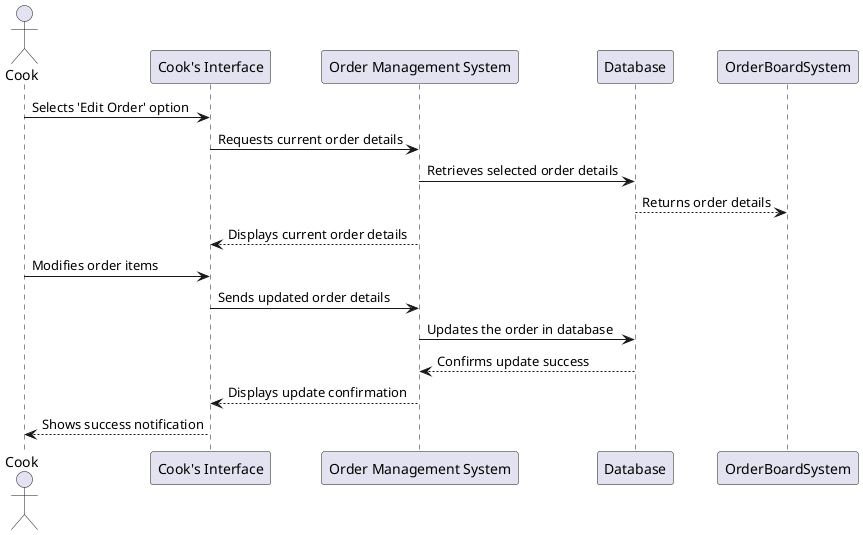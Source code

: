 @startuml
actor Cook
participant "Cook's Interface" as CookInterface
participant "Order Management System" as OrderSystem
participant "Database" as DB

Cook -> CookInterface : Selects 'Edit Order' option
CookInterface -> OrderSystem : Requests current order details
OrderSystem -> DB : Retrieves selected order details
DB --> OrderBoardSystem : Returns order details
OrderSystem --> CookInterface : Displays current order details

Cook -> CookInterface : Modifies order items
CookInterface -> OrderSystem : Sends updated order details
OrderSystem -> DB : Updates the order in database
DB --> OrderSystem : Confirms update success
OrderSystem --> CookInterface : Displays update confirmation
CookInterface --> Cook : Shows success notification

@enduml